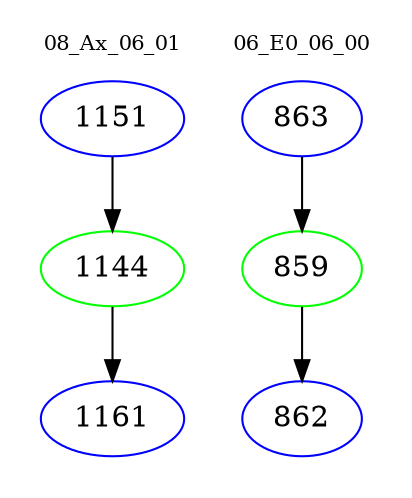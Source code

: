 digraph{
subgraph cluster_0 {
color = white
label = "08_Ax_06_01";
fontsize=10;
T0_1151 [label="1151", color="blue"]
T0_1151 -> T0_1144 [color="black"]
T0_1144 [label="1144", color="green"]
T0_1144 -> T0_1161 [color="black"]
T0_1161 [label="1161", color="blue"]
}
subgraph cluster_1 {
color = white
label = "06_E0_06_00";
fontsize=10;
T1_863 [label="863", color="blue"]
T1_863 -> T1_859 [color="black"]
T1_859 [label="859", color="green"]
T1_859 -> T1_862 [color="black"]
T1_862 [label="862", color="blue"]
}
}
